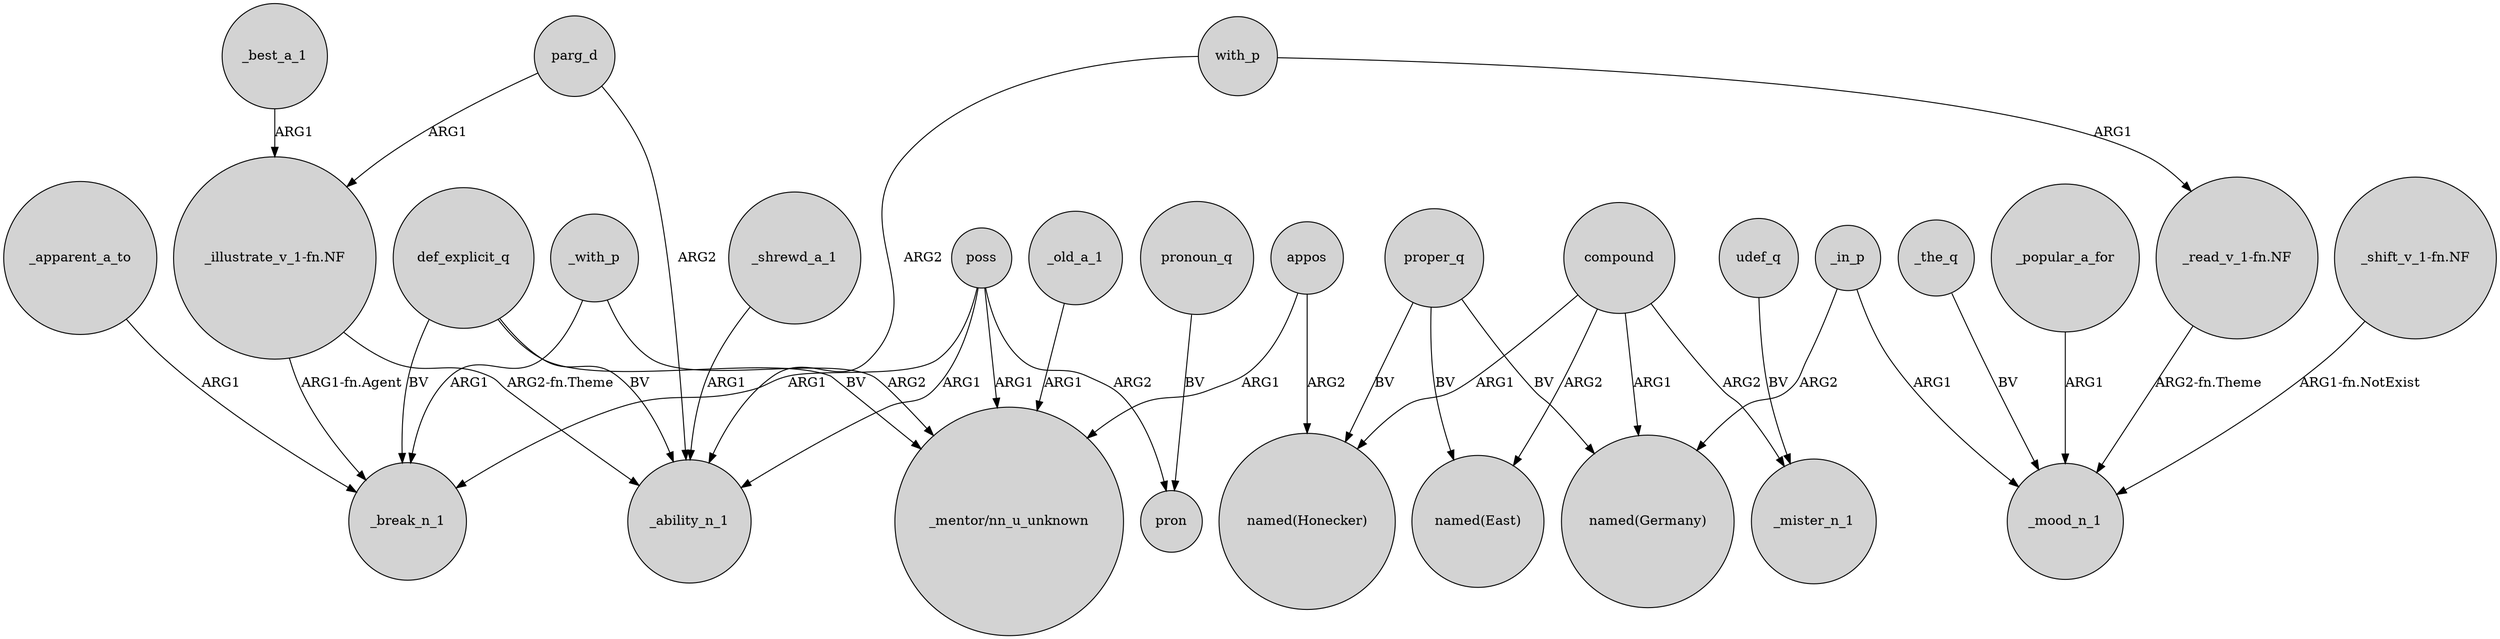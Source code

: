 digraph {
	node [shape=circle style=filled]
	_with_p -> _break_n_1 [label=ARG1]
	parg_d -> "_illustrate_v_1-fn.NF" [label=ARG1]
	proper_q -> "named(Germany)" [label=BV]
	poss -> pron [label=ARG2]
	"_illustrate_v_1-fn.NF" -> _ability_n_1 [label="ARG2-fn.Theme"]
	appos -> "named(Honecker)" [label=ARG2]
	compound -> _mister_n_1 [label=ARG2]
	_apparent_a_to -> _break_n_1 [label=ARG1]
	def_explicit_q -> _break_n_1 [label=BV]
	appos -> "_mentor/nn_u_unknown" [label=ARG1]
	udef_q -> _mister_n_1 [label=BV]
	def_explicit_q -> "_mentor/nn_u_unknown" [label=BV]
	_in_p -> "named(Germany)" [label=ARG2]
	proper_q -> "named(Honecker)" [label=BV]
	_in_p -> _mood_n_1 [label=ARG1]
	_with_p -> "_mentor/nn_u_unknown" [label=ARG2]
	"_shift_v_1-fn.NF" -> _mood_n_1 [label="ARG1-fn.NotExist"]
	_old_a_1 -> "_mentor/nn_u_unknown" [label=ARG1]
	poss -> _ability_n_1 [label=ARG1]
	def_explicit_q -> _ability_n_1 [label=BV]
	with_p -> _ability_n_1 [label=ARG2]
	"_illustrate_v_1-fn.NF" -> _break_n_1 [label="ARG1-fn.Agent"]
	"_read_v_1-fn.NF" -> _mood_n_1 [label="ARG2-fn.Theme"]
	pronoun_q -> pron [label=BV]
	compound -> "named(Germany)" [label=ARG1]
	_the_q -> _mood_n_1 [label=BV]
	_shrewd_a_1 -> _ability_n_1 [label=ARG1]
	compound -> "named(Honecker)" [label=ARG1]
	parg_d -> _ability_n_1 [label=ARG2]
	with_p -> "_read_v_1-fn.NF" [label=ARG1]
	_popular_a_for -> _mood_n_1 [label=ARG1]
	poss -> _break_n_1 [label=ARG1]
	proper_q -> "named(East)" [label=BV]
	poss -> "_mentor/nn_u_unknown" [label=ARG1]
	compound -> "named(East)" [label=ARG2]
	_best_a_1 -> "_illustrate_v_1-fn.NF" [label=ARG1]
}
